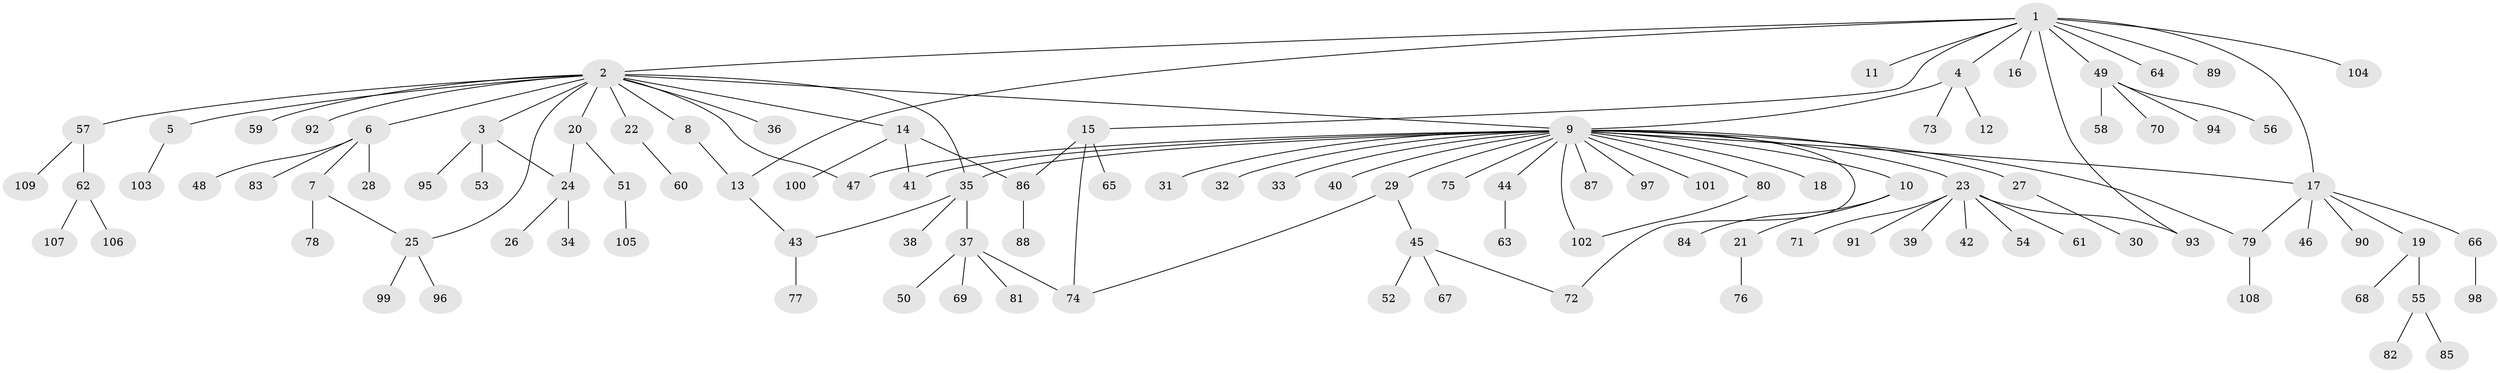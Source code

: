 // Generated by graph-tools (version 1.1) at 2025/26/03/09/25 03:26:05]
// undirected, 109 vertices, 124 edges
graph export_dot {
graph [start="1"]
  node [color=gray90,style=filled];
  1;
  2;
  3;
  4;
  5;
  6;
  7;
  8;
  9;
  10;
  11;
  12;
  13;
  14;
  15;
  16;
  17;
  18;
  19;
  20;
  21;
  22;
  23;
  24;
  25;
  26;
  27;
  28;
  29;
  30;
  31;
  32;
  33;
  34;
  35;
  36;
  37;
  38;
  39;
  40;
  41;
  42;
  43;
  44;
  45;
  46;
  47;
  48;
  49;
  50;
  51;
  52;
  53;
  54;
  55;
  56;
  57;
  58;
  59;
  60;
  61;
  62;
  63;
  64;
  65;
  66;
  67;
  68;
  69;
  70;
  71;
  72;
  73;
  74;
  75;
  76;
  77;
  78;
  79;
  80;
  81;
  82;
  83;
  84;
  85;
  86;
  87;
  88;
  89;
  90;
  91;
  92;
  93;
  94;
  95;
  96;
  97;
  98;
  99;
  100;
  101;
  102;
  103;
  104;
  105;
  106;
  107;
  108;
  109;
  1 -- 2;
  1 -- 4;
  1 -- 11;
  1 -- 13;
  1 -- 15;
  1 -- 16;
  1 -- 17;
  1 -- 49;
  1 -- 64;
  1 -- 89;
  1 -- 93;
  1 -- 104;
  2 -- 3;
  2 -- 5;
  2 -- 6;
  2 -- 8;
  2 -- 9;
  2 -- 14;
  2 -- 20;
  2 -- 22;
  2 -- 25;
  2 -- 35;
  2 -- 36;
  2 -- 47;
  2 -- 57;
  2 -- 59;
  2 -- 92;
  3 -- 24;
  3 -- 53;
  3 -- 95;
  4 -- 9;
  4 -- 12;
  4 -- 73;
  5 -- 103;
  6 -- 7;
  6 -- 28;
  6 -- 48;
  6 -- 83;
  7 -- 25;
  7 -- 78;
  8 -- 13;
  9 -- 10;
  9 -- 17;
  9 -- 18;
  9 -- 23;
  9 -- 27;
  9 -- 29;
  9 -- 31;
  9 -- 32;
  9 -- 33;
  9 -- 35;
  9 -- 40;
  9 -- 41;
  9 -- 44;
  9 -- 47;
  9 -- 72;
  9 -- 75;
  9 -- 79;
  9 -- 80;
  9 -- 87;
  9 -- 97;
  9 -- 101;
  9 -- 102;
  10 -- 21;
  10 -- 84;
  13 -- 43;
  14 -- 41;
  14 -- 86;
  14 -- 100;
  15 -- 65;
  15 -- 74;
  15 -- 86;
  17 -- 19;
  17 -- 46;
  17 -- 66;
  17 -- 79;
  17 -- 90;
  19 -- 55;
  19 -- 68;
  20 -- 24;
  20 -- 51;
  21 -- 76;
  22 -- 60;
  23 -- 39;
  23 -- 42;
  23 -- 54;
  23 -- 61;
  23 -- 71;
  23 -- 91;
  23 -- 93;
  24 -- 26;
  24 -- 34;
  25 -- 96;
  25 -- 99;
  27 -- 30;
  29 -- 45;
  29 -- 74;
  35 -- 37;
  35 -- 38;
  35 -- 43;
  37 -- 50;
  37 -- 69;
  37 -- 74;
  37 -- 81;
  43 -- 77;
  44 -- 63;
  45 -- 52;
  45 -- 67;
  45 -- 72;
  49 -- 56;
  49 -- 58;
  49 -- 70;
  49 -- 94;
  51 -- 105;
  55 -- 82;
  55 -- 85;
  57 -- 62;
  57 -- 109;
  62 -- 106;
  62 -- 107;
  66 -- 98;
  79 -- 108;
  80 -- 102;
  86 -- 88;
}
